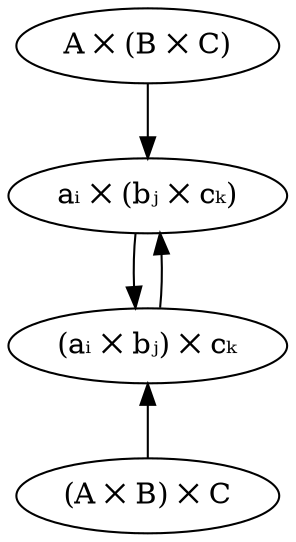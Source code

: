 digraph {
    LeftAssoc[label="A ✕ (B ✕ C)"]
    Aand[label="aᵢ ✕ (bⱼ ✕ cₖ)" class="value"]

    LeftAssoc -> Aand

    RightAssoc[label="(A ✕ B) ✕ C"]
    andC[label="(aᵢ ✕ bⱼ) ✕ cₖ" class="value"]

    andC -> RightAssoc[dir=back]

    Aand -> andC
    andC -> Aand
}
